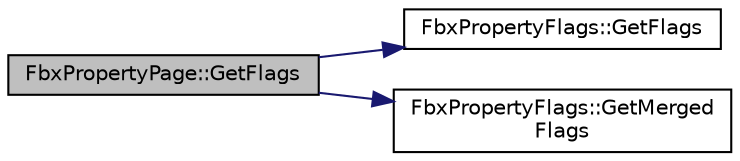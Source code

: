 digraph "FbxPropertyPage::GetFlags"
{
  edge [fontname="Helvetica",fontsize="10",labelfontname="Helvetica",labelfontsize="10"];
  node [fontname="Helvetica",fontsize="10",shape=record];
  rankdir="LR";
  Node151 [label="FbxPropertyPage::GetFlags",height=0.2,width=0.4,color="black", fillcolor="grey75", style="filled", fontcolor="black"];
  Node151 -> Node152 [color="midnightblue",fontsize="10",style="solid",fontname="Helvetica"];
  Node152 [label="FbxPropertyFlags::GetFlags",height=0.2,width=0.4,color="black", fillcolor="white", style="filled",URL="$class_fbx_property_flags.html#aefc4769c28655bc2217756785bc83918"];
  Node151 -> Node153 [color="midnightblue",fontsize="10",style="solid",fontname="Helvetica"];
  Node153 [label="FbxPropertyFlags::GetMerged\lFlags",height=0.2,width=0.4,color="black", fillcolor="white", style="filled",URL="$class_fbx_property_flags.html#a20c4549ffb1167d35ba85a7d096b322c"];
}
